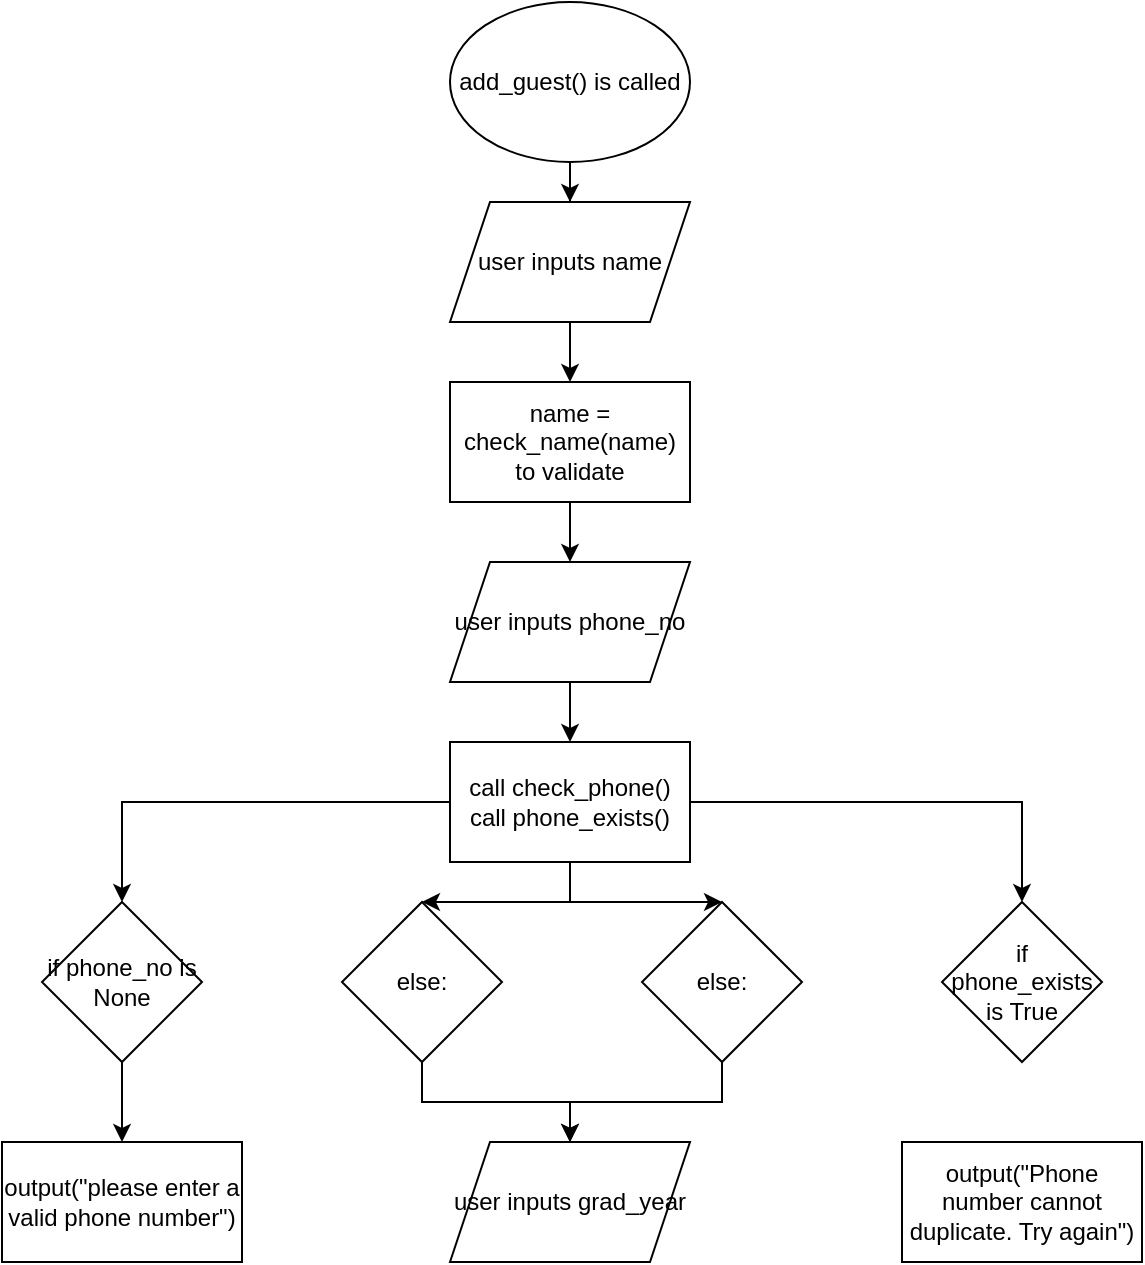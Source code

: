 <mxfile version="27.0.6">
  <diagram name="第 1 页" id="mZ4dbqP6a9_s6yOYYXr8">
    <mxGraphModel dx="946" dy="597" grid="1" gridSize="10" guides="1" tooltips="1" connect="1" arrows="1" fold="1" page="1" pageScale="1" pageWidth="827" pageHeight="1169" math="0" shadow="0">
      <root>
        <mxCell id="0" />
        <mxCell id="1" parent="0" />
        <mxCell id="qVkmd1OsK_N9cNhlPY4Y-15" style="edgeStyle=orthogonalEdgeStyle;rounded=0;orthogonalLoop=1;jettySize=auto;html=1;" edge="1" parent="1" source="qVkmd1OsK_N9cNhlPY4Y-1" target="qVkmd1OsK_N9cNhlPY4Y-3">
          <mxGeometry relative="1" as="geometry" />
        </mxCell>
        <mxCell id="qVkmd1OsK_N9cNhlPY4Y-1" value="add_guest() is called" style="ellipse;whiteSpace=wrap;html=1;" vertex="1" parent="1">
          <mxGeometry x="354" y="160" width="120" height="80" as="geometry" />
        </mxCell>
        <mxCell id="qVkmd1OsK_N9cNhlPY4Y-16" style="edgeStyle=orthogonalEdgeStyle;rounded=0;orthogonalLoop=1;jettySize=auto;html=1;" edge="1" parent="1" source="qVkmd1OsK_N9cNhlPY4Y-3" target="qVkmd1OsK_N9cNhlPY4Y-4">
          <mxGeometry relative="1" as="geometry" />
        </mxCell>
        <mxCell id="qVkmd1OsK_N9cNhlPY4Y-3" value="user inputs name" style="shape=parallelogram;perimeter=parallelogramPerimeter;whiteSpace=wrap;html=1;fixedSize=1;" vertex="1" parent="1">
          <mxGeometry x="354" y="260" width="120" height="60" as="geometry" />
        </mxCell>
        <mxCell id="qVkmd1OsK_N9cNhlPY4Y-17" style="edgeStyle=orthogonalEdgeStyle;rounded=0;orthogonalLoop=1;jettySize=auto;html=1;" edge="1" parent="1" source="qVkmd1OsK_N9cNhlPY4Y-4" target="qVkmd1OsK_N9cNhlPY4Y-5">
          <mxGeometry relative="1" as="geometry" />
        </mxCell>
        <mxCell id="qVkmd1OsK_N9cNhlPY4Y-4" value="name = check_name(name) to validate" style="rounded=0;whiteSpace=wrap;html=1;" vertex="1" parent="1">
          <mxGeometry x="354" y="350" width="120" height="60" as="geometry" />
        </mxCell>
        <mxCell id="qVkmd1OsK_N9cNhlPY4Y-18" style="edgeStyle=orthogonalEdgeStyle;rounded=0;orthogonalLoop=1;jettySize=auto;html=1;" edge="1" parent="1" source="qVkmd1OsK_N9cNhlPY4Y-5" target="qVkmd1OsK_N9cNhlPY4Y-6">
          <mxGeometry relative="1" as="geometry" />
        </mxCell>
        <mxCell id="qVkmd1OsK_N9cNhlPY4Y-5" value="user inputs phone_no" style="shape=parallelogram;perimeter=parallelogramPerimeter;whiteSpace=wrap;html=1;fixedSize=1;" vertex="1" parent="1">
          <mxGeometry x="354" y="440" width="120" height="60" as="geometry" />
        </mxCell>
        <mxCell id="qVkmd1OsK_N9cNhlPY4Y-22" style="edgeStyle=orthogonalEdgeStyle;rounded=0;orthogonalLoop=1;jettySize=auto;html=1;" edge="1" parent="1" source="qVkmd1OsK_N9cNhlPY4Y-6" target="qVkmd1OsK_N9cNhlPY4Y-7">
          <mxGeometry relative="1" as="geometry" />
        </mxCell>
        <mxCell id="qVkmd1OsK_N9cNhlPY4Y-23" style="edgeStyle=orthogonalEdgeStyle;rounded=0;orthogonalLoop=1;jettySize=auto;html=1;" edge="1" parent="1" source="qVkmd1OsK_N9cNhlPY4Y-6" target="qVkmd1OsK_N9cNhlPY4Y-8">
          <mxGeometry relative="1" as="geometry" />
        </mxCell>
        <mxCell id="qVkmd1OsK_N9cNhlPY4Y-24" style="edgeStyle=orthogonalEdgeStyle;rounded=0;orthogonalLoop=1;jettySize=auto;html=1;entryX=0.5;entryY=0;entryDx=0;entryDy=0;" edge="1" parent="1" source="qVkmd1OsK_N9cNhlPY4Y-6" target="qVkmd1OsK_N9cNhlPY4Y-12">
          <mxGeometry relative="1" as="geometry" />
        </mxCell>
        <mxCell id="qVkmd1OsK_N9cNhlPY4Y-25" style="edgeStyle=orthogonalEdgeStyle;rounded=0;orthogonalLoop=1;jettySize=auto;html=1;entryX=0.5;entryY=0;entryDx=0;entryDy=0;" edge="1" parent="1" source="qVkmd1OsK_N9cNhlPY4Y-6" target="qVkmd1OsK_N9cNhlPY4Y-13">
          <mxGeometry relative="1" as="geometry" />
        </mxCell>
        <mxCell id="qVkmd1OsK_N9cNhlPY4Y-6" value="call check_phone()&lt;div&gt;call phone_exists()&lt;/div&gt;" style="rounded=0;whiteSpace=wrap;html=1;" vertex="1" parent="1">
          <mxGeometry x="354" y="530" width="120" height="60" as="geometry" />
        </mxCell>
        <mxCell id="qVkmd1OsK_N9cNhlPY4Y-26" style="edgeStyle=orthogonalEdgeStyle;rounded=0;orthogonalLoop=1;jettySize=auto;html=1;" edge="1" parent="1" source="qVkmd1OsK_N9cNhlPY4Y-7" target="qVkmd1OsK_N9cNhlPY4Y-10">
          <mxGeometry relative="1" as="geometry" />
        </mxCell>
        <mxCell id="qVkmd1OsK_N9cNhlPY4Y-7" value="if phone_no is None" style="rhombus;whiteSpace=wrap;html=1;" vertex="1" parent="1">
          <mxGeometry x="150" y="610" width="80" height="80" as="geometry" />
        </mxCell>
        <mxCell id="qVkmd1OsK_N9cNhlPY4Y-8" value="if phone_exists is True" style="rhombus;whiteSpace=wrap;html=1;" vertex="1" parent="1">
          <mxGeometry x="600" y="610" width="80" height="80" as="geometry" />
        </mxCell>
        <mxCell id="qVkmd1OsK_N9cNhlPY4Y-10" value="output(&quot;please enter a valid phone number&quot;)" style="rounded=0;whiteSpace=wrap;html=1;" vertex="1" parent="1">
          <mxGeometry x="130" y="730" width="120" height="60" as="geometry" />
        </mxCell>
        <mxCell id="qVkmd1OsK_N9cNhlPY4Y-11" value="output(&quot;Phone number cannot duplicate. Try again&quot;)" style="rounded=0;whiteSpace=wrap;html=1;" vertex="1" parent="1">
          <mxGeometry x="580" y="730" width="120" height="60" as="geometry" />
        </mxCell>
        <mxCell id="qVkmd1OsK_N9cNhlPY4Y-27" style="edgeStyle=orthogonalEdgeStyle;rounded=0;orthogonalLoop=1;jettySize=auto;html=1;" edge="1" parent="1" source="qVkmd1OsK_N9cNhlPY4Y-12" target="qVkmd1OsK_N9cNhlPY4Y-14">
          <mxGeometry relative="1" as="geometry" />
        </mxCell>
        <mxCell id="qVkmd1OsK_N9cNhlPY4Y-12" value="else:" style="rhombus;whiteSpace=wrap;html=1;" vertex="1" parent="1">
          <mxGeometry x="300" y="610" width="80" height="80" as="geometry" />
        </mxCell>
        <mxCell id="qVkmd1OsK_N9cNhlPY4Y-28" style="edgeStyle=orthogonalEdgeStyle;rounded=0;orthogonalLoop=1;jettySize=auto;html=1;entryX=0.5;entryY=0;entryDx=0;entryDy=0;" edge="1" parent="1" source="qVkmd1OsK_N9cNhlPY4Y-13" target="qVkmd1OsK_N9cNhlPY4Y-14">
          <mxGeometry relative="1" as="geometry" />
        </mxCell>
        <mxCell id="qVkmd1OsK_N9cNhlPY4Y-13" value="else:" style="rhombus;whiteSpace=wrap;html=1;" vertex="1" parent="1">
          <mxGeometry x="450" y="610" width="80" height="80" as="geometry" />
        </mxCell>
        <mxCell id="qVkmd1OsK_N9cNhlPY4Y-14" value="user inputs grad_year" style="shape=parallelogram;perimeter=parallelogramPerimeter;whiteSpace=wrap;html=1;fixedSize=1;" vertex="1" parent="1">
          <mxGeometry x="354" y="730" width="120" height="60" as="geometry" />
        </mxCell>
      </root>
    </mxGraphModel>
  </diagram>
</mxfile>
